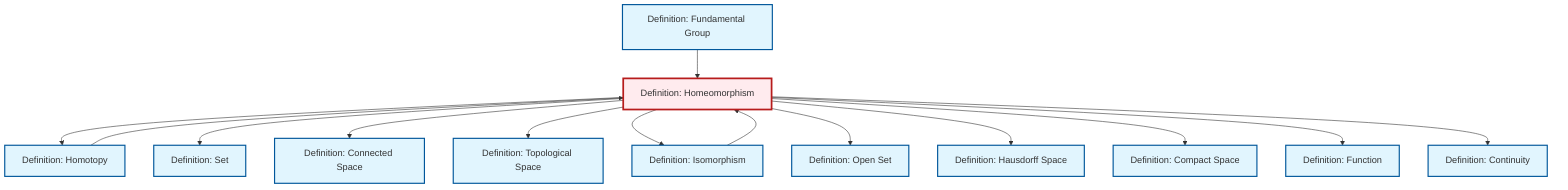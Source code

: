 graph TD
    classDef definition fill:#e1f5fe,stroke:#01579b,stroke-width:2px
    classDef theorem fill:#f3e5f5,stroke:#4a148c,stroke-width:2px
    classDef axiom fill:#fff3e0,stroke:#e65100,stroke-width:2px
    classDef example fill:#e8f5e9,stroke:#1b5e20,stroke-width:2px
    classDef current fill:#ffebee,stroke:#b71c1c,stroke-width:3px
    def-set["Definition: Set"]:::definition
    def-topological-space["Definition: Topological Space"]:::definition
    def-compact["Definition: Compact Space"]:::definition
    def-homeomorphism["Definition: Homeomorphism"]:::definition
    def-isomorphism["Definition: Isomorphism"]:::definition
    def-function["Definition: Function"]:::definition
    def-homotopy["Definition: Homotopy"]:::definition
    def-open-set["Definition: Open Set"]:::definition
    def-fundamental-group["Definition: Fundamental Group"]:::definition
    def-continuity["Definition: Continuity"]:::definition
    def-hausdorff["Definition: Hausdorff Space"]:::definition
    def-connected["Definition: Connected Space"]:::definition
    def-homeomorphism --> def-homotopy
    def-homeomorphism --> def-set
    def-isomorphism --> def-homeomorphism
    def-homeomorphism --> def-connected
    def-homeomorphism --> def-topological-space
    def-homeomorphism --> def-isomorphism
    def-homeomorphism --> def-open-set
    def-homeomorphism --> def-hausdorff
    def-fundamental-group --> def-homeomorphism
    def-homeomorphism --> def-compact
    def-homotopy --> def-homeomorphism
    def-homeomorphism --> def-function
    def-homeomorphism --> def-continuity
    class def-homeomorphism current